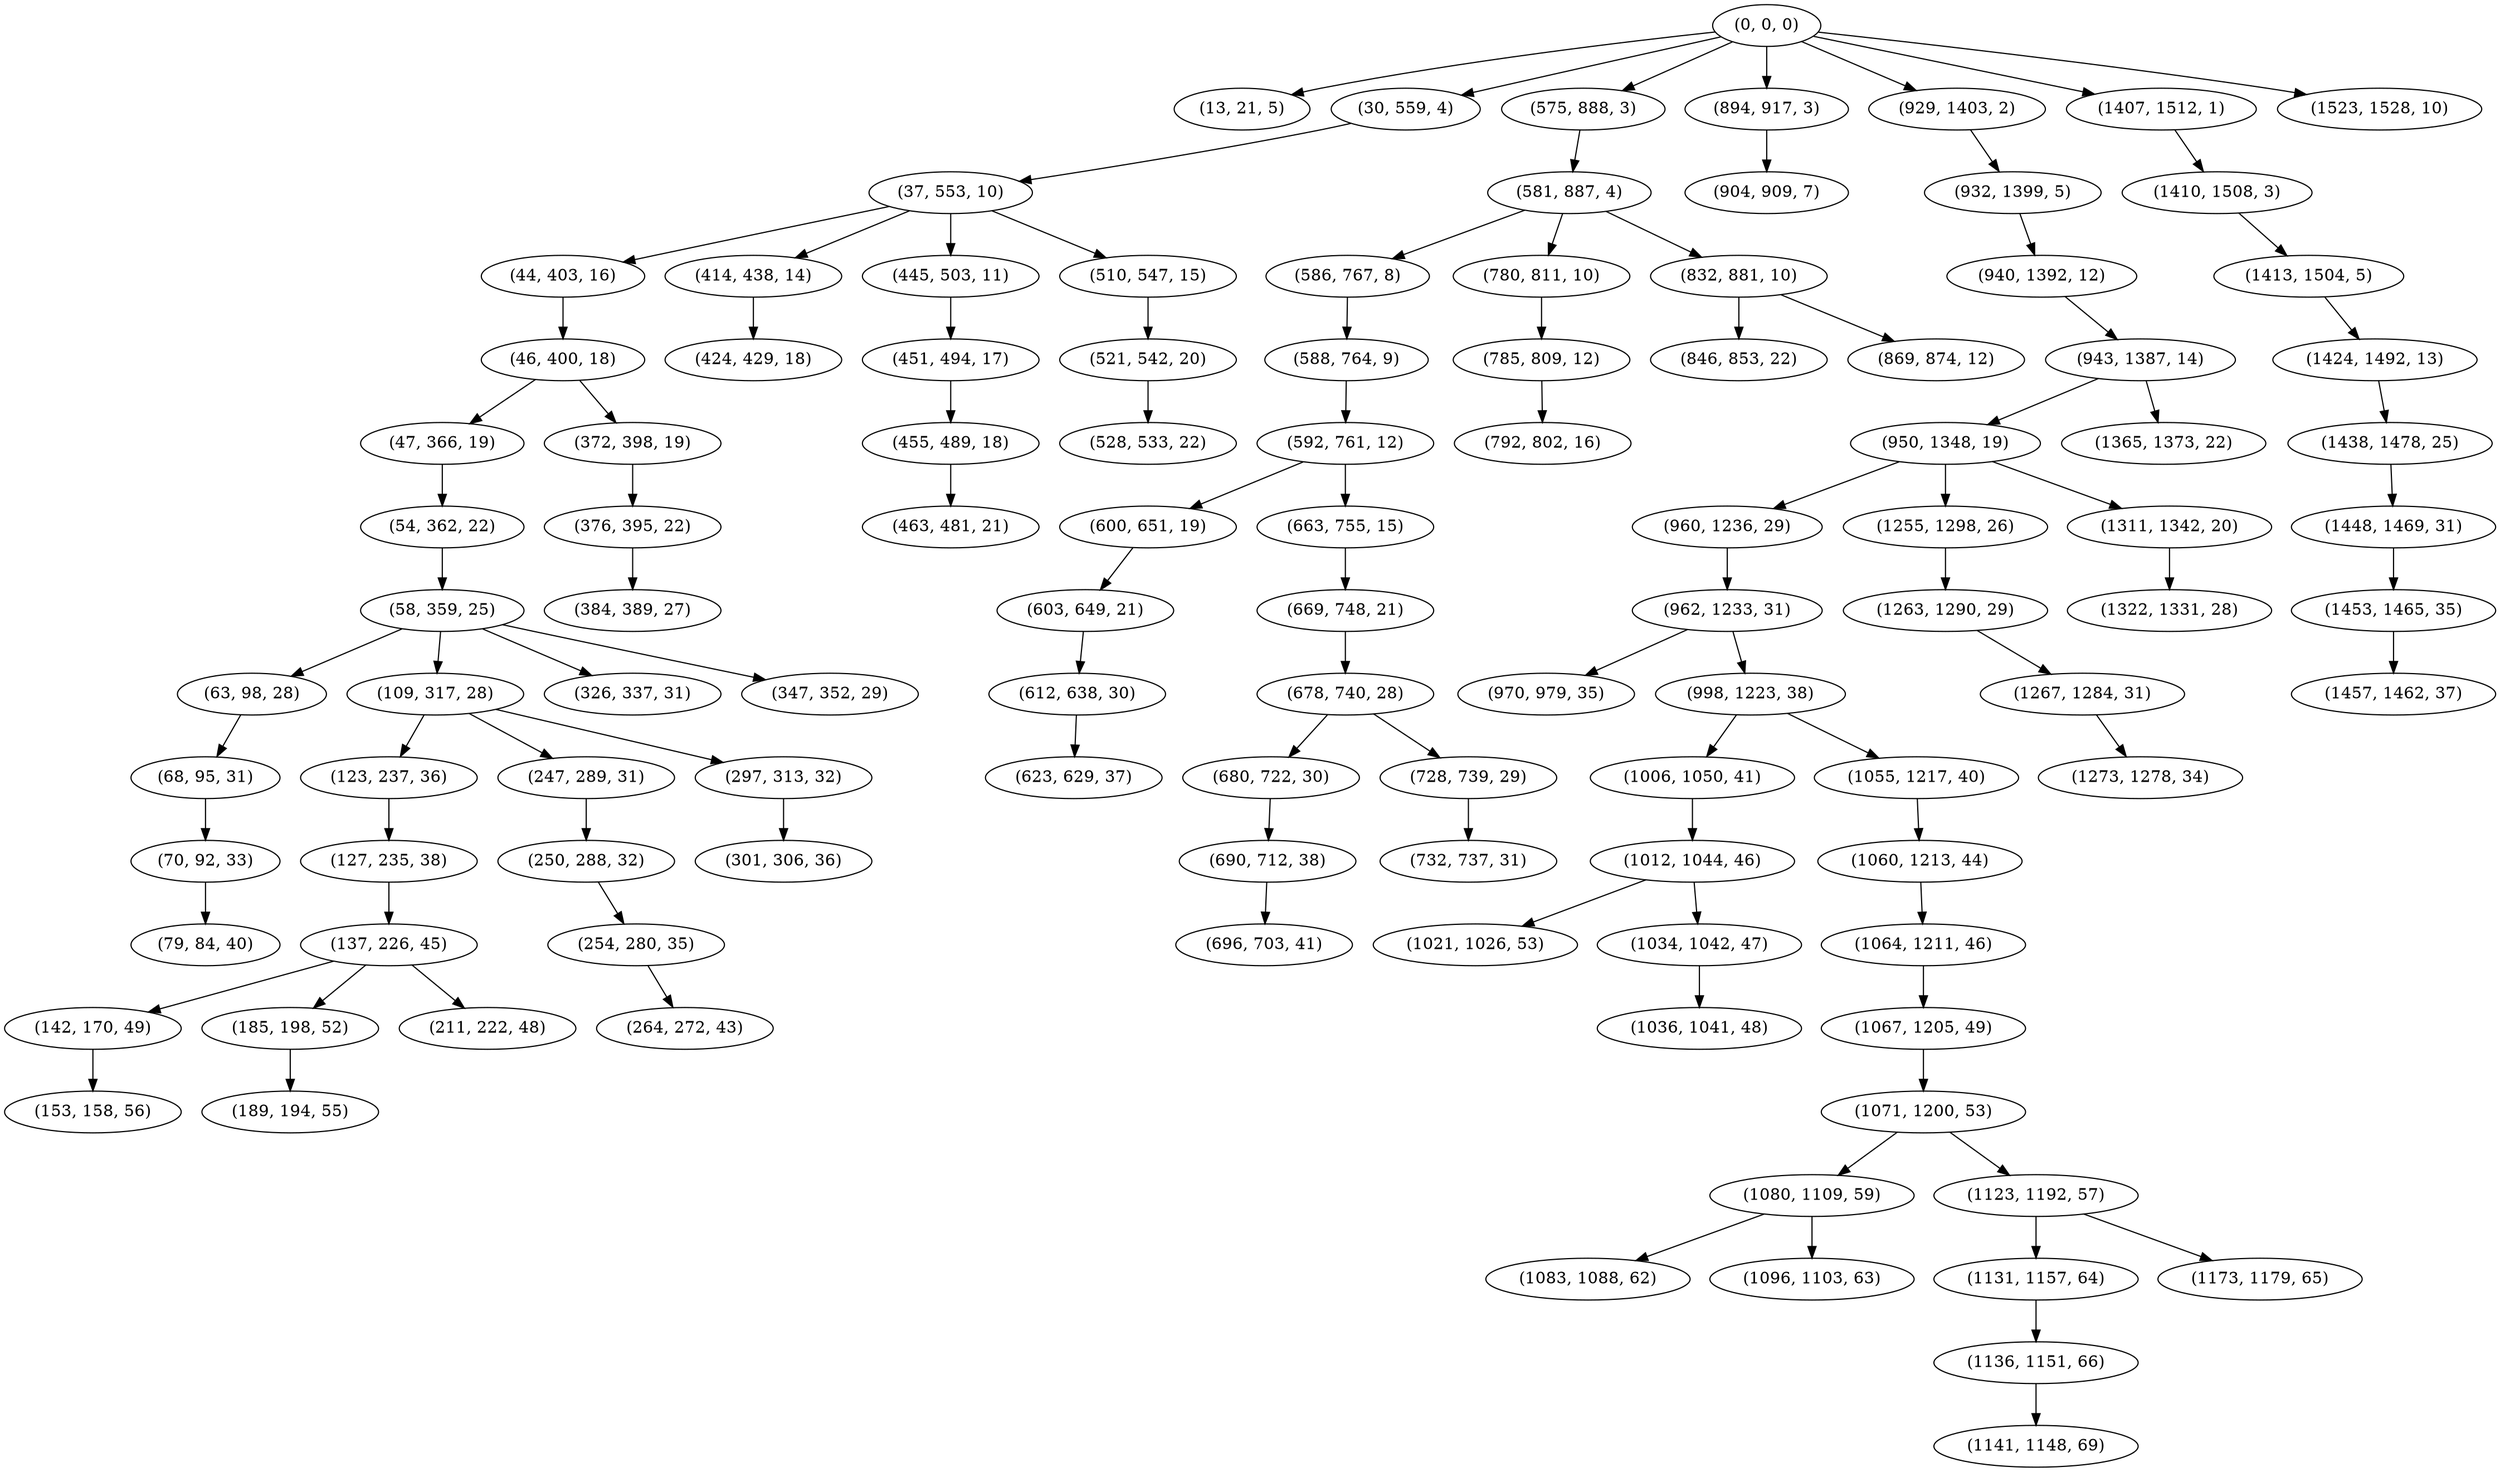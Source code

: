 digraph tree {
    "(0, 0, 0)";
    "(13, 21, 5)";
    "(30, 559, 4)";
    "(37, 553, 10)";
    "(44, 403, 16)";
    "(46, 400, 18)";
    "(47, 366, 19)";
    "(54, 362, 22)";
    "(58, 359, 25)";
    "(63, 98, 28)";
    "(68, 95, 31)";
    "(70, 92, 33)";
    "(79, 84, 40)";
    "(109, 317, 28)";
    "(123, 237, 36)";
    "(127, 235, 38)";
    "(137, 226, 45)";
    "(142, 170, 49)";
    "(153, 158, 56)";
    "(185, 198, 52)";
    "(189, 194, 55)";
    "(211, 222, 48)";
    "(247, 289, 31)";
    "(250, 288, 32)";
    "(254, 280, 35)";
    "(264, 272, 43)";
    "(297, 313, 32)";
    "(301, 306, 36)";
    "(326, 337, 31)";
    "(347, 352, 29)";
    "(372, 398, 19)";
    "(376, 395, 22)";
    "(384, 389, 27)";
    "(414, 438, 14)";
    "(424, 429, 18)";
    "(445, 503, 11)";
    "(451, 494, 17)";
    "(455, 489, 18)";
    "(463, 481, 21)";
    "(510, 547, 15)";
    "(521, 542, 20)";
    "(528, 533, 22)";
    "(575, 888, 3)";
    "(581, 887, 4)";
    "(586, 767, 8)";
    "(588, 764, 9)";
    "(592, 761, 12)";
    "(600, 651, 19)";
    "(603, 649, 21)";
    "(612, 638, 30)";
    "(623, 629, 37)";
    "(663, 755, 15)";
    "(669, 748, 21)";
    "(678, 740, 28)";
    "(680, 722, 30)";
    "(690, 712, 38)";
    "(696, 703, 41)";
    "(728, 739, 29)";
    "(732, 737, 31)";
    "(780, 811, 10)";
    "(785, 809, 12)";
    "(792, 802, 16)";
    "(832, 881, 10)";
    "(846, 853, 22)";
    "(869, 874, 12)";
    "(894, 917, 3)";
    "(904, 909, 7)";
    "(929, 1403, 2)";
    "(932, 1399, 5)";
    "(940, 1392, 12)";
    "(943, 1387, 14)";
    "(950, 1348, 19)";
    "(960, 1236, 29)";
    "(962, 1233, 31)";
    "(970, 979, 35)";
    "(998, 1223, 38)";
    "(1006, 1050, 41)";
    "(1012, 1044, 46)";
    "(1021, 1026, 53)";
    "(1034, 1042, 47)";
    "(1036, 1041, 48)";
    "(1055, 1217, 40)";
    "(1060, 1213, 44)";
    "(1064, 1211, 46)";
    "(1067, 1205, 49)";
    "(1071, 1200, 53)";
    "(1080, 1109, 59)";
    "(1083, 1088, 62)";
    "(1096, 1103, 63)";
    "(1123, 1192, 57)";
    "(1131, 1157, 64)";
    "(1136, 1151, 66)";
    "(1141, 1148, 69)";
    "(1173, 1179, 65)";
    "(1255, 1298, 26)";
    "(1263, 1290, 29)";
    "(1267, 1284, 31)";
    "(1273, 1278, 34)";
    "(1311, 1342, 20)";
    "(1322, 1331, 28)";
    "(1365, 1373, 22)";
    "(1407, 1512, 1)";
    "(1410, 1508, 3)";
    "(1413, 1504, 5)";
    "(1424, 1492, 13)";
    "(1438, 1478, 25)";
    "(1448, 1469, 31)";
    "(1453, 1465, 35)";
    "(1457, 1462, 37)";
    "(1523, 1528, 10)";
    "(0, 0, 0)" -> "(13, 21, 5)";
    "(0, 0, 0)" -> "(30, 559, 4)";
    "(0, 0, 0)" -> "(575, 888, 3)";
    "(0, 0, 0)" -> "(894, 917, 3)";
    "(0, 0, 0)" -> "(929, 1403, 2)";
    "(0, 0, 0)" -> "(1407, 1512, 1)";
    "(0, 0, 0)" -> "(1523, 1528, 10)";
    "(30, 559, 4)" -> "(37, 553, 10)";
    "(37, 553, 10)" -> "(44, 403, 16)";
    "(37, 553, 10)" -> "(414, 438, 14)";
    "(37, 553, 10)" -> "(445, 503, 11)";
    "(37, 553, 10)" -> "(510, 547, 15)";
    "(44, 403, 16)" -> "(46, 400, 18)";
    "(46, 400, 18)" -> "(47, 366, 19)";
    "(46, 400, 18)" -> "(372, 398, 19)";
    "(47, 366, 19)" -> "(54, 362, 22)";
    "(54, 362, 22)" -> "(58, 359, 25)";
    "(58, 359, 25)" -> "(63, 98, 28)";
    "(58, 359, 25)" -> "(109, 317, 28)";
    "(58, 359, 25)" -> "(326, 337, 31)";
    "(58, 359, 25)" -> "(347, 352, 29)";
    "(63, 98, 28)" -> "(68, 95, 31)";
    "(68, 95, 31)" -> "(70, 92, 33)";
    "(70, 92, 33)" -> "(79, 84, 40)";
    "(109, 317, 28)" -> "(123, 237, 36)";
    "(109, 317, 28)" -> "(247, 289, 31)";
    "(109, 317, 28)" -> "(297, 313, 32)";
    "(123, 237, 36)" -> "(127, 235, 38)";
    "(127, 235, 38)" -> "(137, 226, 45)";
    "(137, 226, 45)" -> "(142, 170, 49)";
    "(137, 226, 45)" -> "(185, 198, 52)";
    "(137, 226, 45)" -> "(211, 222, 48)";
    "(142, 170, 49)" -> "(153, 158, 56)";
    "(185, 198, 52)" -> "(189, 194, 55)";
    "(247, 289, 31)" -> "(250, 288, 32)";
    "(250, 288, 32)" -> "(254, 280, 35)";
    "(254, 280, 35)" -> "(264, 272, 43)";
    "(297, 313, 32)" -> "(301, 306, 36)";
    "(372, 398, 19)" -> "(376, 395, 22)";
    "(376, 395, 22)" -> "(384, 389, 27)";
    "(414, 438, 14)" -> "(424, 429, 18)";
    "(445, 503, 11)" -> "(451, 494, 17)";
    "(451, 494, 17)" -> "(455, 489, 18)";
    "(455, 489, 18)" -> "(463, 481, 21)";
    "(510, 547, 15)" -> "(521, 542, 20)";
    "(521, 542, 20)" -> "(528, 533, 22)";
    "(575, 888, 3)" -> "(581, 887, 4)";
    "(581, 887, 4)" -> "(586, 767, 8)";
    "(581, 887, 4)" -> "(780, 811, 10)";
    "(581, 887, 4)" -> "(832, 881, 10)";
    "(586, 767, 8)" -> "(588, 764, 9)";
    "(588, 764, 9)" -> "(592, 761, 12)";
    "(592, 761, 12)" -> "(600, 651, 19)";
    "(592, 761, 12)" -> "(663, 755, 15)";
    "(600, 651, 19)" -> "(603, 649, 21)";
    "(603, 649, 21)" -> "(612, 638, 30)";
    "(612, 638, 30)" -> "(623, 629, 37)";
    "(663, 755, 15)" -> "(669, 748, 21)";
    "(669, 748, 21)" -> "(678, 740, 28)";
    "(678, 740, 28)" -> "(680, 722, 30)";
    "(678, 740, 28)" -> "(728, 739, 29)";
    "(680, 722, 30)" -> "(690, 712, 38)";
    "(690, 712, 38)" -> "(696, 703, 41)";
    "(728, 739, 29)" -> "(732, 737, 31)";
    "(780, 811, 10)" -> "(785, 809, 12)";
    "(785, 809, 12)" -> "(792, 802, 16)";
    "(832, 881, 10)" -> "(846, 853, 22)";
    "(832, 881, 10)" -> "(869, 874, 12)";
    "(894, 917, 3)" -> "(904, 909, 7)";
    "(929, 1403, 2)" -> "(932, 1399, 5)";
    "(932, 1399, 5)" -> "(940, 1392, 12)";
    "(940, 1392, 12)" -> "(943, 1387, 14)";
    "(943, 1387, 14)" -> "(950, 1348, 19)";
    "(943, 1387, 14)" -> "(1365, 1373, 22)";
    "(950, 1348, 19)" -> "(960, 1236, 29)";
    "(950, 1348, 19)" -> "(1255, 1298, 26)";
    "(950, 1348, 19)" -> "(1311, 1342, 20)";
    "(960, 1236, 29)" -> "(962, 1233, 31)";
    "(962, 1233, 31)" -> "(970, 979, 35)";
    "(962, 1233, 31)" -> "(998, 1223, 38)";
    "(998, 1223, 38)" -> "(1006, 1050, 41)";
    "(998, 1223, 38)" -> "(1055, 1217, 40)";
    "(1006, 1050, 41)" -> "(1012, 1044, 46)";
    "(1012, 1044, 46)" -> "(1021, 1026, 53)";
    "(1012, 1044, 46)" -> "(1034, 1042, 47)";
    "(1034, 1042, 47)" -> "(1036, 1041, 48)";
    "(1055, 1217, 40)" -> "(1060, 1213, 44)";
    "(1060, 1213, 44)" -> "(1064, 1211, 46)";
    "(1064, 1211, 46)" -> "(1067, 1205, 49)";
    "(1067, 1205, 49)" -> "(1071, 1200, 53)";
    "(1071, 1200, 53)" -> "(1080, 1109, 59)";
    "(1071, 1200, 53)" -> "(1123, 1192, 57)";
    "(1080, 1109, 59)" -> "(1083, 1088, 62)";
    "(1080, 1109, 59)" -> "(1096, 1103, 63)";
    "(1123, 1192, 57)" -> "(1131, 1157, 64)";
    "(1123, 1192, 57)" -> "(1173, 1179, 65)";
    "(1131, 1157, 64)" -> "(1136, 1151, 66)";
    "(1136, 1151, 66)" -> "(1141, 1148, 69)";
    "(1255, 1298, 26)" -> "(1263, 1290, 29)";
    "(1263, 1290, 29)" -> "(1267, 1284, 31)";
    "(1267, 1284, 31)" -> "(1273, 1278, 34)";
    "(1311, 1342, 20)" -> "(1322, 1331, 28)";
    "(1407, 1512, 1)" -> "(1410, 1508, 3)";
    "(1410, 1508, 3)" -> "(1413, 1504, 5)";
    "(1413, 1504, 5)" -> "(1424, 1492, 13)";
    "(1424, 1492, 13)" -> "(1438, 1478, 25)";
    "(1438, 1478, 25)" -> "(1448, 1469, 31)";
    "(1448, 1469, 31)" -> "(1453, 1465, 35)";
    "(1453, 1465, 35)" -> "(1457, 1462, 37)";
}
